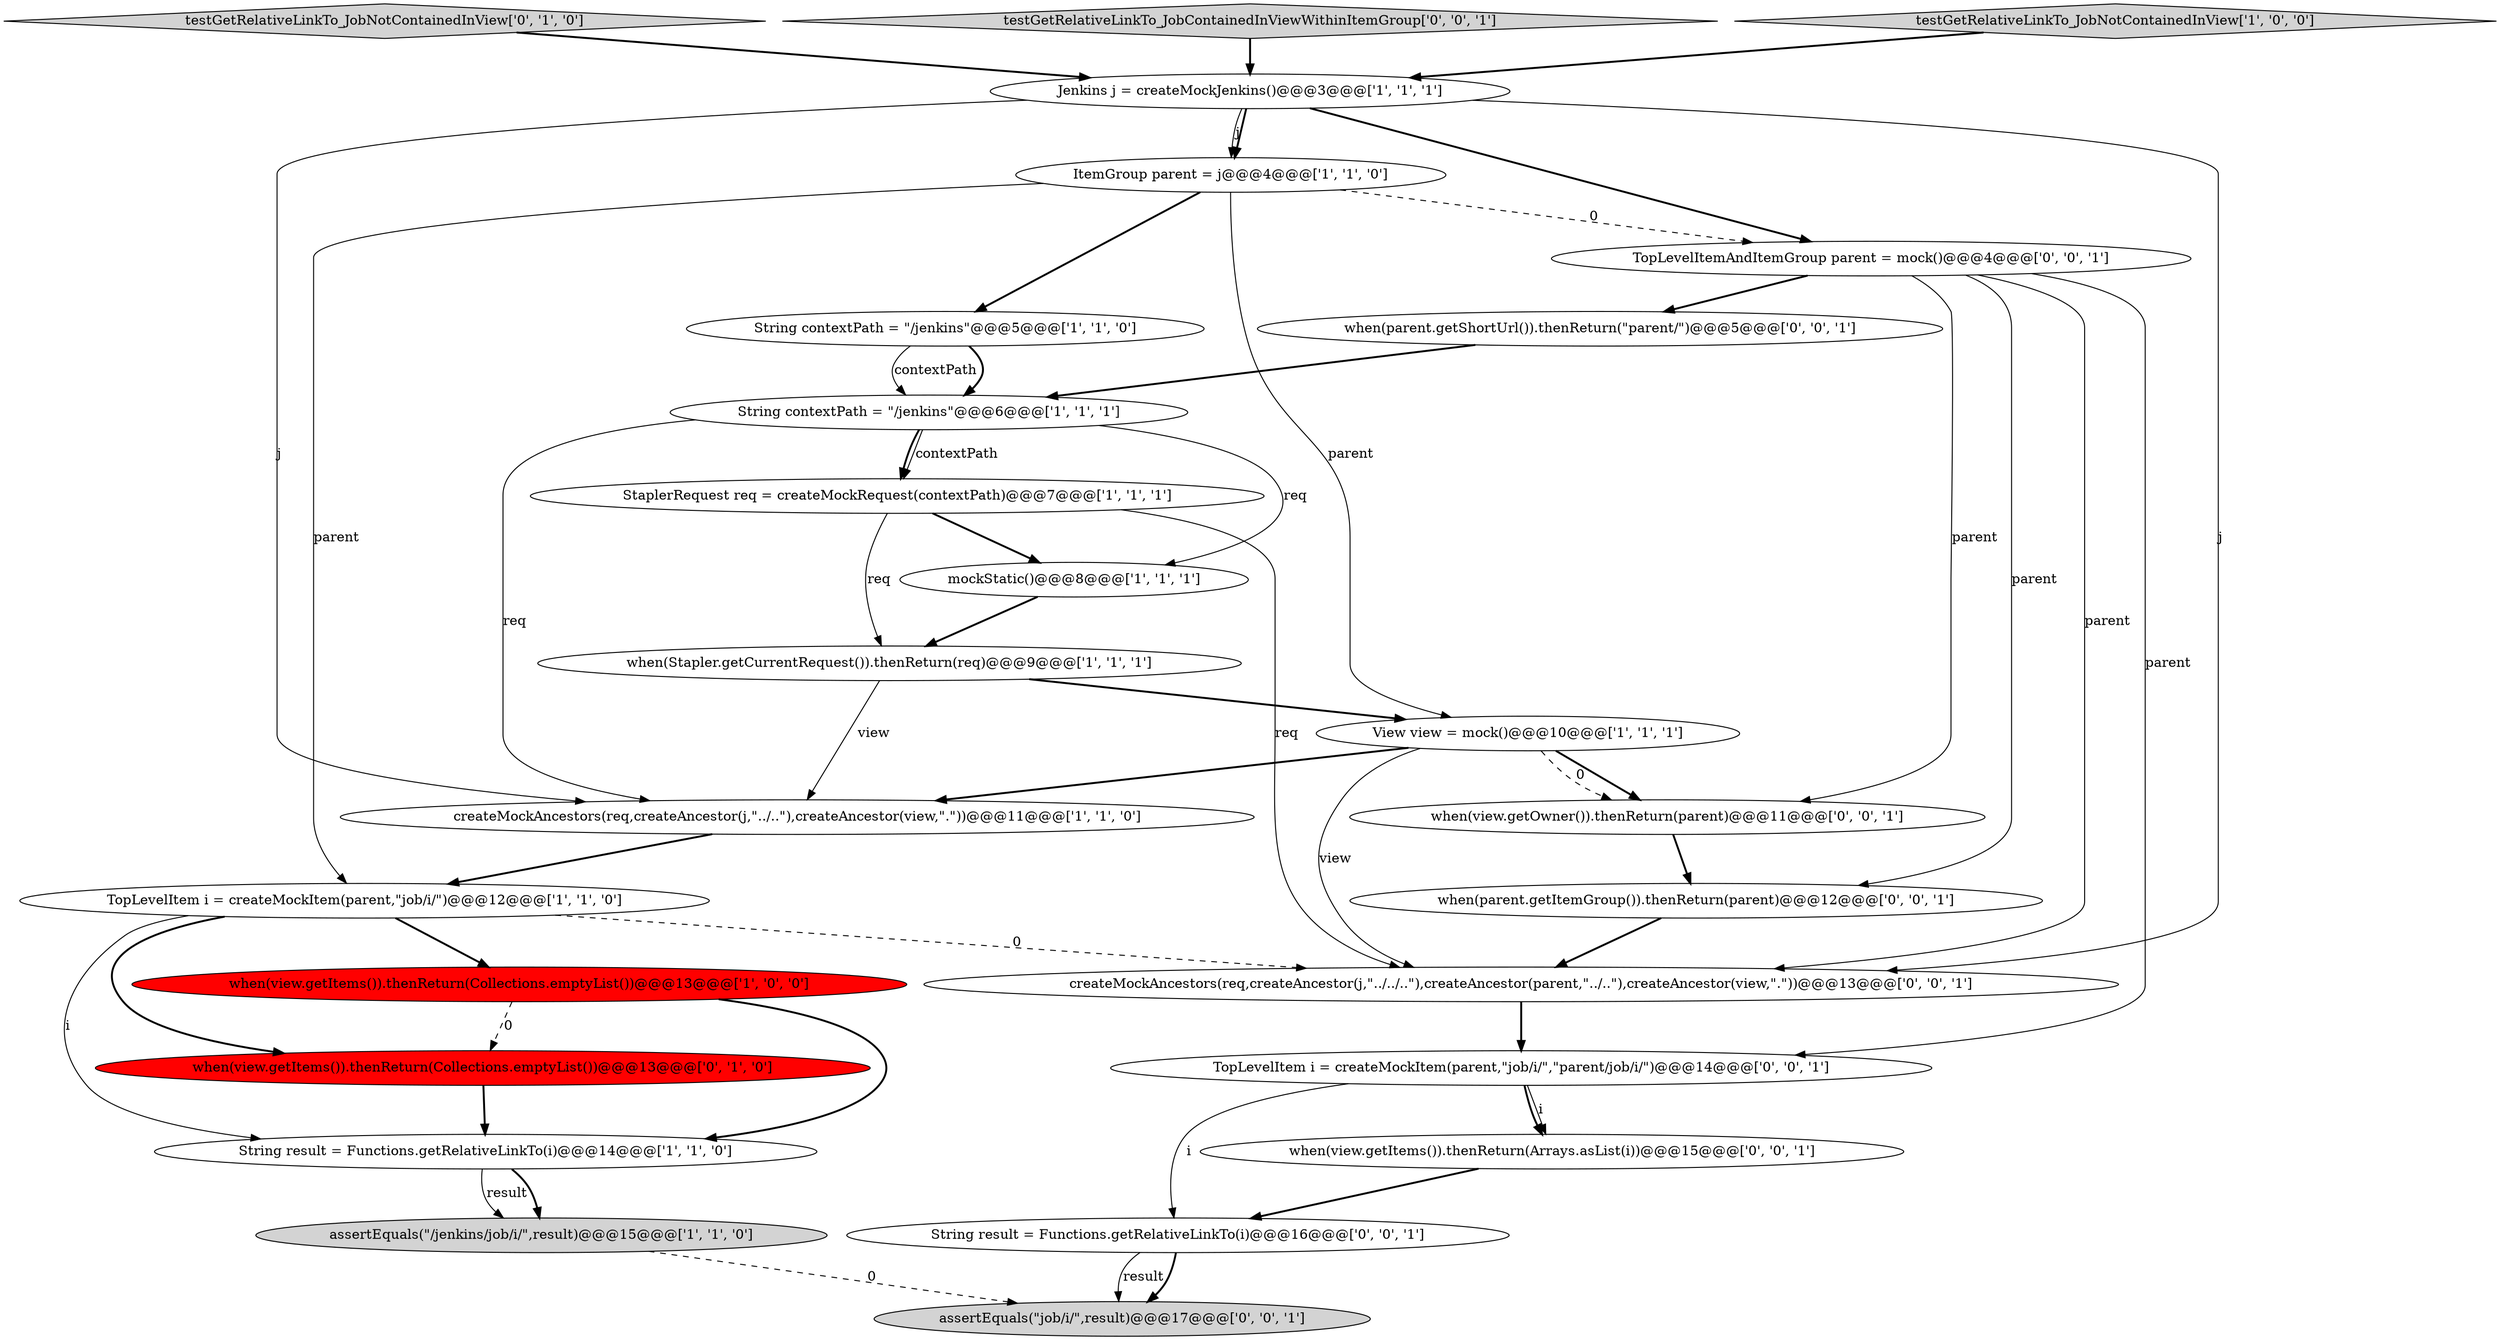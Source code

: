 digraph {
10 [style = filled, label = "when(Stapler.getCurrentRequest()).thenReturn(req)@@@9@@@['1', '1', '1']", fillcolor = white, shape = ellipse image = "AAA0AAABBB1BBB"];
6 [style = filled, label = "String contextPath = \"/jenkins\"@@@6@@@['1', '1', '1']", fillcolor = white, shape = ellipse image = "AAA0AAABBB1BBB"];
13 [style = filled, label = "mockStatic()@@@8@@@['1', '1', '1']", fillcolor = white, shape = ellipse image = "AAA0AAABBB1BBB"];
0 [style = filled, label = "createMockAncestors(req,createAncestor(j,\"../..\"),createAncestor(view,\".\"))@@@11@@@['1', '1', '0']", fillcolor = white, shape = ellipse image = "AAA0AAABBB1BBB"];
15 [style = filled, label = "testGetRelativeLinkTo_JobNotContainedInView['0', '1', '0']", fillcolor = lightgray, shape = diamond image = "AAA0AAABBB2BBB"];
23 [style = filled, label = "createMockAncestors(req,createAncestor(j,\"../../..\"),createAncestor(parent,\"../..\"),createAncestor(view,\".\"))@@@13@@@['0', '0', '1']", fillcolor = white, shape = ellipse image = "AAA0AAABBB3BBB"];
16 [style = filled, label = "assertEquals(\"job/i/\",result)@@@17@@@['0', '0', '1']", fillcolor = lightgray, shape = ellipse image = "AAA0AAABBB3BBB"];
14 [style = filled, label = "when(view.getItems()).thenReturn(Collections.emptyList())@@@13@@@['0', '1', '0']", fillcolor = red, shape = ellipse image = "AAA1AAABBB2BBB"];
4 [style = filled, label = "ItemGroup parent = j@@@4@@@['1', '1', '0']", fillcolor = white, shape = ellipse image = "AAA0AAABBB1BBB"];
3 [style = filled, label = "when(view.getItems()).thenReturn(Collections.emptyList())@@@13@@@['1', '0', '0']", fillcolor = red, shape = ellipse image = "AAA1AAABBB1BBB"];
12 [style = filled, label = "StaplerRequest req = createMockRequest(contextPath)@@@7@@@['1', '1', '1']", fillcolor = white, shape = ellipse image = "AAA0AAABBB1BBB"];
2 [style = filled, label = "TopLevelItem i = createMockItem(parent,\"job/i/\")@@@12@@@['1', '1', '0']", fillcolor = white, shape = ellipse image = "AAA0AAABBB1BBB"];
24 [style = filled, label = "when(view.getOwner()).thenReturn(parent)@@@11@@@['0', '0', '1']", fillcolor = white, shape = ellipse image = "AAA0AAABBB3BBB"];
8 [style = filled, label = "assertEquals(\"/jenkins/job/i/\",result)@@@15@@@['1', '1', '0']", fillcolor = lightgray, shape = ellipse image = "AAA0AAABBB1BBB"];
7 [style = filled, label = "String result = Functions.getRelativeLinkTo(i)@@@14@@@['1', '1', '0']", fillcolor = white, shape = ellipse image = "AAA0AAABBB1BBB"];
21 [style = filled, label = "String result = Functions.getRelativeLinkTo(i)@@@16@@@['0', '0', '1']", fillcolor = white, shape = ellipse image = "AAA0AAABBB3BBB"];
20 [style = filled, label = "TopLevelItem i = createMockItem(parent,\"job/i/\",\"parent/job/i/\")@@@14@@@['0', '0', '1']", fillcolor = white, shape = ellipse image = "AAA0AAABBB3BBB"];
19 [style = filled, label = "when(parent.getItemGroup()).thenReturn(parent)@@@12@@@['0', '0', '1']", fillcolor = white, shape = ellipse image = "AAA0AAABBB3BBB"];
1 [style = filled, label = "View view = mock()@@@10@@@['1', '1', '1']", fillcolor = white, shape = ellipse image = "AAA0AAABBB1BBB"];
22 [style = filled, label = "testGetRelativeLinkTo_JobContainedInViewWithinItemGroup['0', '0', '1']", fillcolor = lightgray, shape = diamond image = "AAA0AAABBB3BBB"];
5 [style = filled, label = "String contextPath = \"/jenkins\"@@@5@@@['1', '1', '0']", fillcolor = white, shape = ellipse image = "AAA0AAABBB1BBB"];
9 [style = filled, label = "Jenkins j = createMockJenkins()@@@3@@@['1', '1', '1']", fillcolor = white, shape = ellipse image = "AAA0AAABBB1BBB"];
25 [style = filled, label = "TopLevelItemAndItemGroup parent = mock()@@@4@@@['0', '0', '1']", fillcolor = white, shape = ellipse image = "AAA0AAABBB3BBB"];
17 [style = filled, label = "when(view.getItems()).thenReturn(Arrays.asList(i))@@@15@@@['0', '0', '1']", fillcolor = white, shape = ellipse image = "AAA0AAABBB3BBB"];
18 [style = filled, label = "when(parent.getShortUrl()).thenReturn(\"parent/\")@@@5@@@['0', '0', '1']", fillcolor = white, shape = ellipse image = "AAA0AAABBB3BBB"];
11 [style = filled, label = "testGetRelativeLinkTo_JobNotContainedInView['1', '0', '0']", fillcolor = lightgray, shape = diamond image = "AAA0AAABBB1BBB"];
2->23 [style = dashed, label="0"];
4->1 [style = solid, label="parent"];
13->10 [style = bold, label=""];
23->20 [style = bold, label=""];
8->16 [style = dashed, label="0"];
9->4 [style = solid, label="j"];
6->0 [style = solid, label="req"];
24->19 [style = bold, label=""];
4->2 [style = solid, label="parent"];
10->0 [style = solid, label="view"];
20->17 [style = bold, label=""];
12->10 [style = solid, label="req"];
20->21 [style = solid, label="i"];
9->4 [style = bold, label=""];
2->3 [style = bold, label=""];
0->2 [style = bold, label=""];
22->9 [style = bold, label=""];
25->18 [style = bold, label=""];
7->8 [style = solid, label="result"];
1->0 [style = bold, label=""];
6->13 [style = solid, label="req"];
7->8 [style = bold, label=""];
25->19 [style = solid, label="parent"];
11->9 [style = bold, label=""];
9->23 [style = solid, label="j"];
25->20 [style = solid, label="parent"];
20->17 [style = solid, label="i"];
14->7 [style = bold, label=""];
4->25 [style = dashed, label="0"];
21->16 [style = solid, label="result"];
12->13 [style = bold, label=""];
5->6 [style = bold, label=""];
12->23 [style = solid, label="req"];
3->7 [style = bold, label=""];
18->6 [style = bold, label=""];
6->12 [style = solid, label="contextPath"];
15->9 [style = bold, label=""];
1->24 [style = bold, label=""];
19->23 [style = bold, label=""];
9->25 [style = bold, label=""];
1->24 [style = dashed, label="0"];
2->14 [style = bold, label=""];
5->6 [style = solid, label="contextPath"];
25->24 [style = solid, label="parent"];
21->16 [style = bold, label=""];
25->23 [style = solid, label="parent"];
9->0 [style = solid, label="j"];
3->14 [style = dashed, label="0"];
10->1 [style = bold, label=""];
4->5 [style = bold, label=""];
17->21 [style = bold, label=""];
6->12 [style = bold, label=""];
1->23 [style = solid, label="view"];
2->7 [style = solid, label="i"];
}
